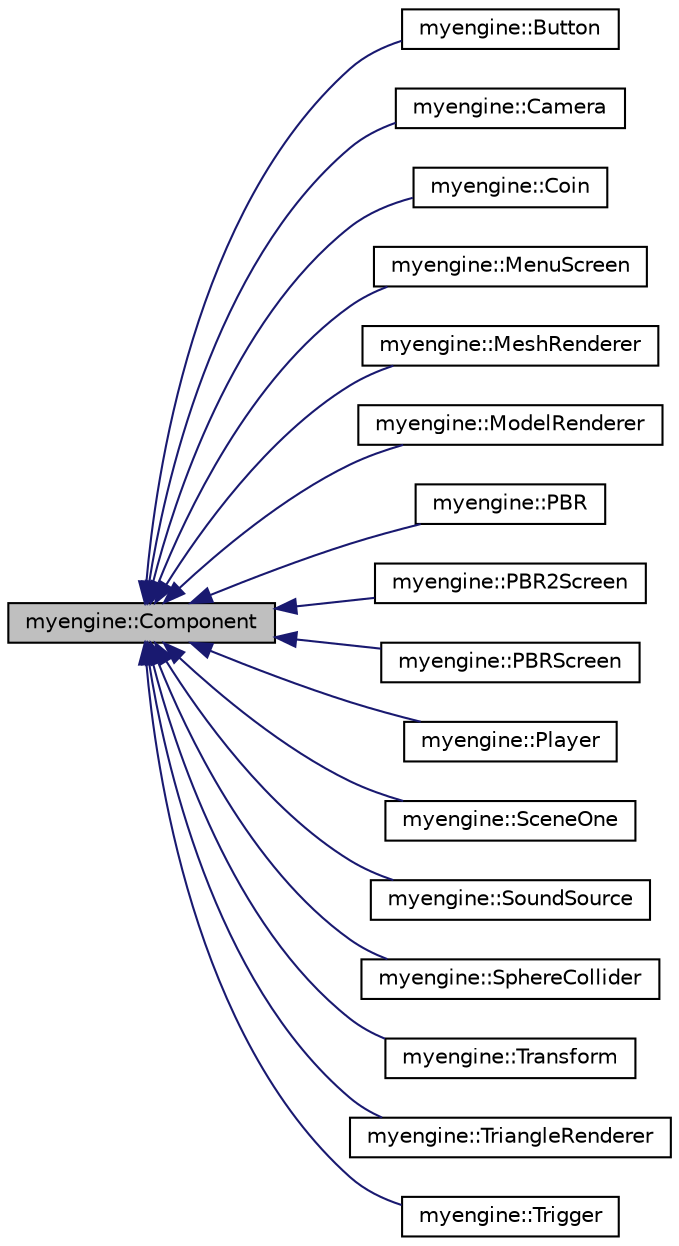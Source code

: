 digraph "myengine::Component"
{
 // LATEX_PDF_SIZE
  edge [fontname="Helvetica",fontsize="10",labelfontname="Helvetica",labelfontsize="10"];
  node [fontname="Helvetica",fontsize="10",shape=record];
  rankdir="LR";
  Node1 [label="myengine::Component",height=0.2,width=0.4,color="black", fillcolor="grey75", style="filled", fontcolor="black",tooltip=" "];
  Node1 -> Node2 [dir="back",color="midnightblue",fontsize="10",style="solid",fontname="Helvetica"];
  Node2 [label="myengine::Button",height=0.2,width=0.4,color="black", fillcolor="white", style="filled",URL="$structmyengine_1_1_button.html",tooltip=" "];
  Node1 -> Node3 [dir="back",color="midnightblue",fontsize="10",style="solid",fontname="Helvetica"];
  Node3 [label="myengine::Camera",height=0.2,width=0.4,color="black", fillcolor="white", style="filled",URL="$structmyengine_1_1_camera.html",tooltip=" "];
  Node1 -> Node4 [dir="back",color="midnightblue",fontsize="10",style="solid",fontname="Helvetica"];
  Node4 [label="myengine::Coin",height=0.2,width=0.4,color="black", fillcolor="white", style="filled",URL="$structmyengine_1_1_coin.html",tooltip=" "];
  Node1 -> Node5 [dir="back",color="midnightblue",fontsize="10",style="solid",fontname="Helvetica"];
  Node5 [label="myengine::MenuScreen",height=0.2,width=0.4,color="black", fillcolor="white", style="filled",URL="$structmyengine_1_1_menu_screen.html",tooltip=" "];
  Node1 -> Node6 [dir="back",color="midnightblue",fontsize="10",style="solid",fontname="Helvetica"];
  Node6 [label="myengine::MeshRenderer",height=0.2,width=0.4,color="black", fillcolor="white", style="filled",URL="$structmyengine_1_1_mesh_renderer.html",tooltip=" "];
  Node1 -> Node7 [dir="back",color="midnightblue",fontsize="10",style="solid",fontname="Helvetica"];
  Node7 [label="myengine::ModelRenderer",height=0.2,width=0.4,color="black", fillcolor="white", style="filled",URL="$structmyengine_1_1_model_renderer.html",tooltip=" "];
  Node1 -> Node8 [dir="back",color="midnightblue",fontsize="10",style="solid",fontname="Helvetica"];
  Node8 [label="myengine::PBR",height=0.2,width=0.4,color="black", fillcolor="white", style="filled",URL="$structmyengine_1_1_p_b_r.html",tooltip=" "];
  Node1 -> Node9 [dir="back",color="midnightblue",fontsize="10",style="solid",fontname="Helvetica"];
  Node9 [label="myengine::PBR2Screen",height=0.2,width=0.4,color="black", fillcolor="white", style="filled",URL="$structmyengine_1_1_p_b_r2_screen.html",tooltip=" "];
  Node1 -> Node10 [dir="back",color="midnightblue",fontsize="10",style="solid",fontname="Helvetica"];
  Node10 [label="myengine::PBRScreen",height=0.2,width=0.4,color="black", fillcolor="white", style="filled",URL="$structmyengine_1_1_p_b_r_screen.html",tooltip=" "];
  Node1 -> Node11 [dir="back",color="midnightblue",fontsize="10",style="solid",fontname="Helvetica"];
  Node11 [label="myengine::Player",height=0.2,width=0.4,color="black", fillcolor="white", style="filled",URL="$structmyengine_1_1_player.html",tooltip=" "];
  Node1 -> Node12 [dir="back",color="midnightblue",fontsize="10",style="solid",fontname="Helvetica"];
  Node12 [label="myengine::SceneOne",height=0.2,width=0.4,color="black", fillcolor="white", style="filled",URL="$structmyengine_1_1_scene_one.html",tooltip=" "];
  Node1 -> Node13 [dir="back",color="midnightblue",fontsize="10",style="solid",fontname="Helvetica"];
  Node13 [label="myengine::SoundSource",height=0.2,width=0.4,color="black", fillcolor="white", style="filled",URL="$structmyengine_1_1_sound_source.html",tooltip=" "];
  Node1 -> Node14 [dir="back",color="midnightblue",fontsize="10",style="solid",fontname="Helvetica"];
  Node14 [label="myengine::SphereCollider",height=0.2,width=0.4,color="black", fillcolor="white", style="filled",URL="$structmyengine_1_1_sphere_collider.html",tooltip=" "];
  Node1 -> Node15 [dir="back",color="midnightblue",fontsize="10",style="solid",fontname="Helvetica"];
  Node15 [label="myengine::Transform",height=0.2,width=0.4,color="black", fillcolor="white", style="filled",URL="$structmyengine_1_1_transform.html",tooltip=" "];
  Node1 -> Node16 [dir="back",color="midnightblue",fontsize="10",style="solid",fontname="Helvetica"];
  Node16 [label="myengine::TriangleRenderer",height=0.2,width=0.4,color="black", fillcolor="white", style="filled",URL="$structmyengine_1_1_triangle_renderer.html",tooltip=" "];
  Node1 -> Node17 [dir="back",color="midnightblue",fontsize="10",style="solid",fontname="Helvetica"];
  Node17 [label="myengine::Trigger",height=0.2,width=0.4,color="black", fillcolor="white", style="filled",URL="$structmyengine_1_1_trigger.html",tooltip=" "];
}
